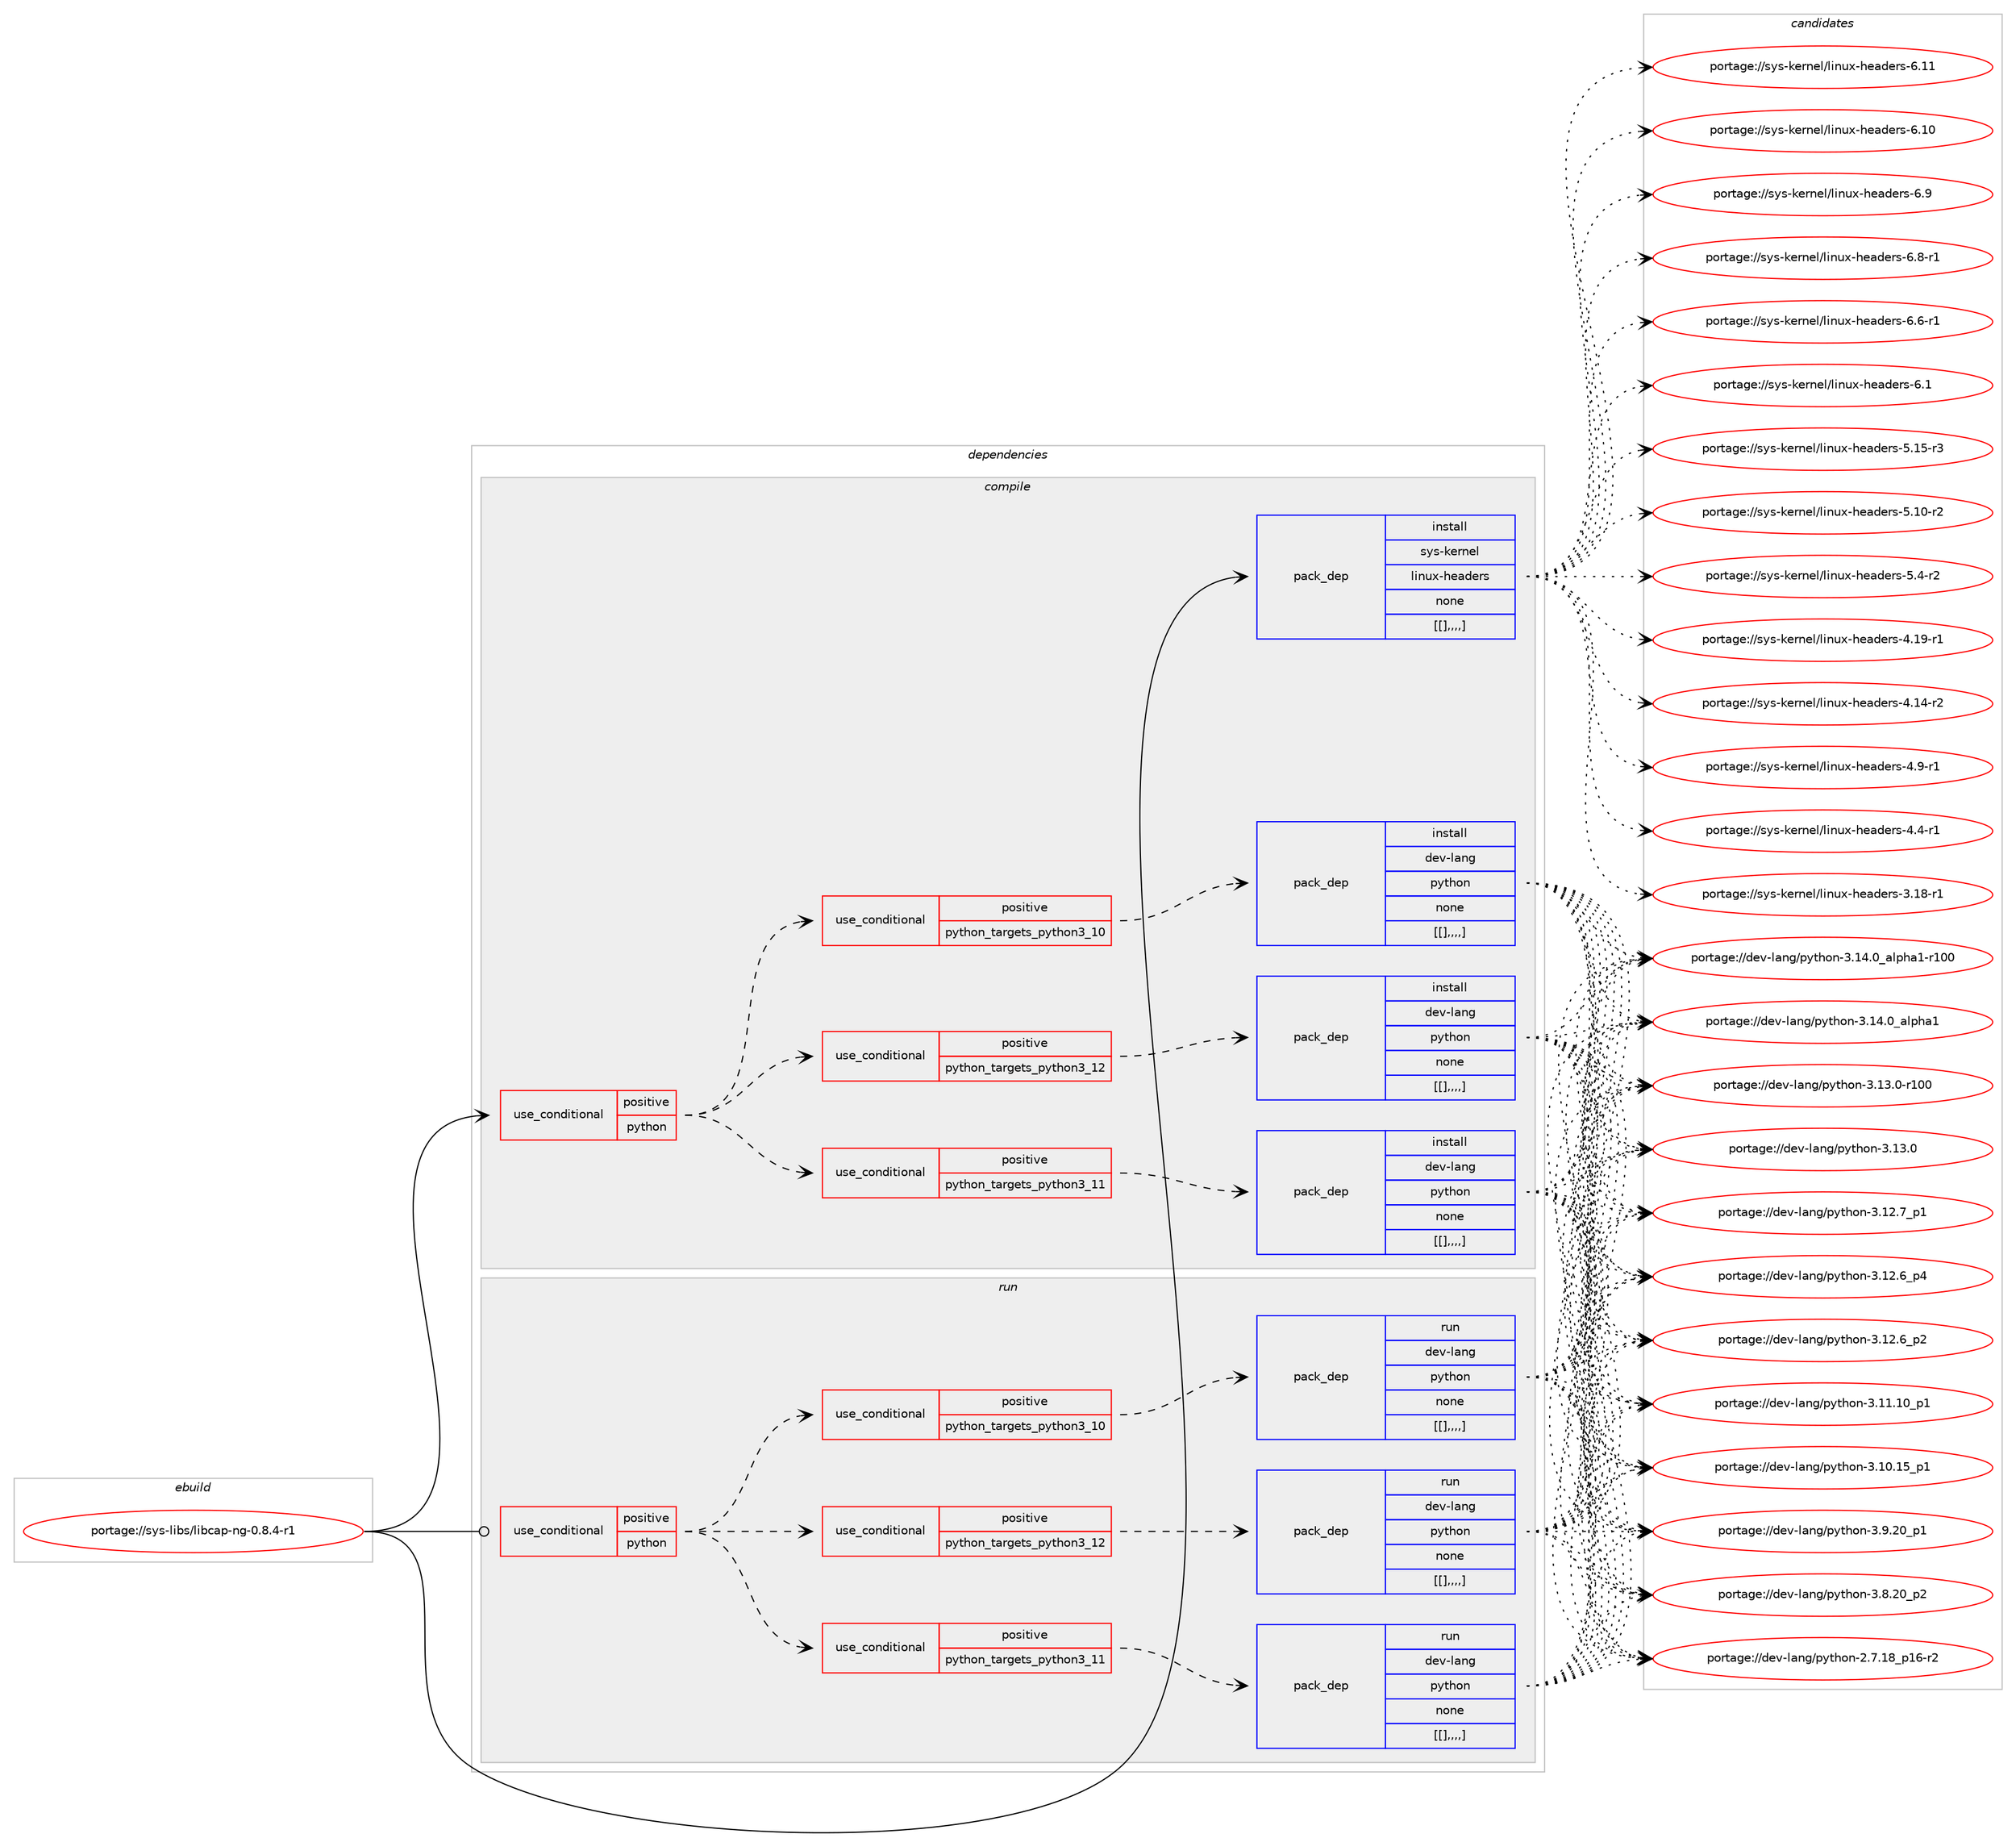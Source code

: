 digraph prolog {

# *************
# Graph options
# *************

newrank=true;
concentrate=true;
compound=true;
graph [rankdir=LR,fontname=Helvetica,fontsize=10,ranksep=1.5];#, ranksep=2.5, nodesep=0.2];
edge  [arrowhead=vee];
node  [fontname=Helvetica,fontsize=10];

# **********
# The ebuild
# **********

subgraph cluster_leftcol {
color=gray;
label=<<i>ebuild</i>>;
id [label="portage://sys-libs/libcap-ng-0.8.4-r1", color=red, width=4, href="../sys-libs/libcap-ng-0.8.4-r1.svg"];
}

# ****************
# The dependencies
# ****************

subgraph cluster_midcol {
color=gray;
label=<<i>dependencies</i>>;
subgraph cluster_compile {
fillcolor="#eeeeee";
style=filled;
label=<<i>compile</i>>;
subgraph cond124274 {
dependency464396 [label=<<TABLE BORDER="0" CELLBORDER="1" CELLSPACING="0" CELLPADDING="4"><TR><TD ROWSPAN="3" CELLPADDING="10">use_conditional</TD></TR><TR><TD>positive</TD></TR><TR><TD>python</TD></TR></TABLE>>, shape=none, color=red];
subgraph cond124275 {
dependency464414 [label=<<TABLE BORDER="0" CELLBORDER="1" CELLSPACING="0" CELLPADDING="4"><TR><TD ROWSPAN="3" CELLPADDING="10">use_conditional</TD></TR><TR><TD>positive</TD></TR><TR><TD>python_targets_python3_10</TD></TR></TABLE>>, shape=none, color=red];
subgraph pack336877 {
dependency464431 [label=<<TABLE BORDER="0" CELLBORDER="1" CELLSPACING="0" CELLPADDING="4" WIDTH="220"><TR><TD ROWSPAN="6" CELLPADDING="30">pack_dep</TD></TR><TR><TD WIDTH="110">install</TD></TR><TR><TD>dev-lang</TD></TR><TR><TD>python</TD></TR><TR><TD>none</TD></TR><TR><TD>[[],,,,]</TD></TR></TABLE>>, shape=none, color=blue];
}
dependency464414:e -> dependency464431:w [weight=20,style="dashed",arrowhead="vee"];
}
dependency464396:e -> dependency464414:w [weight=20,style="dashed",arrowhead="vee"];
subgraph cond124299 {
dependency464467 [label=<<TABLE BORDER="0" CELLBORDER="1" CELLSPACING="0" CELLPADDING="4"><TR><TD ROWSPAN="3" CELLPADDING="10">use_conditional</TD></TR><TR><TD>positive</TD></TR><TR><TD>python_targets_python3_11</TD></TR></TABLE>>, shape=none, color=red];
subgraph pack336901 {
dependency464470 [label=<<TABLE BORDER="0" CELLBORDER="1" CELLSPACING="0" CELLPADDING="4" WIDTH="220"><TR><TD ROWSPAN="6" CELLPADDING="30">pack_dep</TD></TR><TR><TD WIDTH="110">install</TD></TR><TR><TD>dev-lang</TD></TR><TR><TD>python</TD></TR><TR><TD>none</TD></TR><TR><TD>[[],,,,]</TD></TR></TABLE>>, shape=none, color=blue];
}
dependency464467:e -> dependency464470:w [weight=20,style="dashed",arrowhead="vee"];
}
dependency464396:e -> dependency464467:w [weight=20,style="dashed",arrowhead="vee"];
subgraph cond124314 {
dependency464509 [label=<<TABLE BORDER="0" CELLBORDER="1" CELLSPACING="0" CELLPADDING="4"><TR><TD ROWSPAN="3" CELLPADDING="10">use_conditional</TD></TR><TR><TD>positive</TD></TR><TR><TD>python_targets_python3_12</TD></TR></TABLE>>, shape=none, color=red];
subgraph pack336930 {
dependency464553 [label=<<TABLE BORDER="0" CELLBORDER="1" CELLSPACING="0" CELLPADDING="4" WIDTH="220"><TR><TD ROWSPAN="6" CELLPADDING="30">pack_dep</TD></TR><TR><TD WIDTH="110">install</TD></TR><TR><TD>dev-lang</TD></TR><TR><TD>python</TD></TR><TR><TD>none</TD></TR><TR><TD>[[],,,,]</TD></TR></TABLE>>, shape=none, color=blue];
}
dependency464509:e -> dependency464553:w [weight=20,style="dashed",arrowhead="vee"];
}
dependency464396:e -> dependency464509:w [weight=20,style="dashed",arrowhead="vee"];
}
id:e -> dependency464396:w [weight=20,style="solid",arrowhead="vee"];
subgraph pack336976 {
dependency464620 [label=<<TABLE BORDER="0" CELLBORDER="1" CELLSPACING="0" CELLPADDING="4" WIDTH="220"><TR><TD ROWSPAN="6" CELLPADDING="30">pack_dep</TD></TR><TR><TD WIDTH="110">install</TD></TR><TR><TD>sys-kernel</TD></TR><TR><TD>linux-headers</TD></TR><TR><TD>none</TD></TR><TR><TD>[[],,,,]</TD></TR></TABLE>>, shape=none, color=blue];
}
id:e -> dependency464620:w [weight=20,style="solid",arrowhead="vee"];
}
subgraph cluster_compileandrun {
fillcolor="#eeeeee";
style=filled;
label=<<i>compile and run</i>>;
}
subgraph cluster_run {
fillcolor="#eeeeee";
style=filled;
label=<<i>run</i>>;
subgraph cond124367 {
dependency464645 [label=<<TABLE BORDER="0" CELLBORDER="1" CELLSPACING="0" CELLPADDING="4"><TR><TD ROWSPAN="3" CELLPADDING="10">use_conditional</TD></TR><TR><TD>positive</TD></TR><TR><TD>python</TD></TR></TABLE>>, shape=none, color=red];
subgraph cond124371 {
dependency464654 [label=<<TABLE BORDER="0" CELLBORDER="1" CELLSPACING="0" CELLPADDING="4"><TR><TD ROWSPAN="3" CELLPADDING="10">use_conditional</TD></TR><TR><TD>positive</TD></TR><TR><TD>python_targets_python3_10</TD></TR></TABLE>>, shape=none, color=red];
subgraph pack337036 {
dependency464733 [label=<<TABLE BORDER="0" CELLBORDER="1" CELLSPACING="0" CELLPADDING="4" WIDTH="220"><TR><TD ROWSPAN="6" CELLPADDING="30">pack_dep</TD></TR><TR><TD WIDTH="110">run</TD></TR><TR><TD>dev-lang</TD></TR><TR><TD>python</TD></TR><TR><TD>none</TD></TR><TR><TD>[[],,,,]</TD></TR></TABLE>>, shape=none, color=blue];
}
dependency464654:e -> dependency464733:w [weight=20,style="dashed",arrowhead="vee"];
}
dependency464645:e -> dependency464654:w [weight=20,style="dashed",arrowhead="vee"];
subgraph cond124417 {
dependency464839 [label=<<TABLE BORDER="0" CELLBORDER="1" CELLSPACING="0" CELLPADDING="4"><TR><TD ROWSPAN="3" CELLPADDING="10">use_conditional</TD></TR><TR><TD>positive</TD></TR><TR><TD>python_targets_python3_11</TD></TR></TABLE>>, shape=none, color=red];
subgraph pack337141 {
dependency464856 [label=<<TABLE BORDER="0" CELLBORDER="1" CELLSPACING="0" CELLPADDING="4" WIDTH="220"><TR><TD ROWSPAN="6" CELLPADDING="30">pack_dep</TD></TR><TR><TD WIDTH="110">run</TD></TR><TR><TD>dev-lang</TD></TR><TR><TD>python</TD></TR><TR><TD>none</TD></TR><TR><TD>[[],,,,]</TD></TR></TABLE>>, shape=none, color=blue];
}
dependency464839:e -> dependency464856:w [weight=20,style="dashed",arrowhead="vee"];
}
dependency464645:e -> dependency464839:w [weight=20,style="dashed",arrowhead="vee"];
subgraph cond124459 {
dependency464876 [label=<<TABLE BORDER="0" CELLBORDER="1" CELLSPACING="0" CELLPADDING="4"><TR><TD ROWSPAN="3" CELLPADDING="10">use_conditional</TD></TR><TR><TD>positive</TD></TR><TR><TD>python_targets_python3_12</TD></TR></TABLE>>, shape=none, color=red];
subgraph pack337156 {
dependency464877 [label=<<TABLE BORDER="0" CELLBORDER="1" CELLSPACING="0" CELLPADDING="4" WIDTH="220"><TR><TD ROWSPAN="6" CELLPADDING="30">pack_dep</TD></TR><TR><TD WIDTH="110">run</TD></TR><TR><TD>dev-lang</TD></TR><TR><TD>python</TD></TR><TR><TD>none</TD></TR><TR><TD>[[],,,,]</TD></TR></TABLE>>, shape=none, color=blue];
}
dependency464876:e -> dependency464877:w [weight=20,style="dashed",arrowhead="vee"];
}
dependency464645:e -> dependency464876:w [weight=20,style="dashed",arrowhead="vee"];
}
id:e -> dependency464645:w [weight=20,style="solid",arrowhead="odot"];
}
}

# **************
# The candidates
# **************

subgraph cluster_choices {
rank=same;
color=gray;
label=<<i>candidates</i>>;

subgraph choice336845 {
color=black;
nodesep=1;
choice100101118451089711010347112121116104111110455146495246489597108112104974945114494848 [label="portage://dev-lang/python-3.14.0_alpha1-r100", color=red, width=4,href="../dev-lang/python-3.14.0_alpha1-r100.svg"];
choice1001011184510897110103471121211161041111104551464952464895971081121049749 [label="portage://dev-lang/python-3.14.0_alpha1", color=red, width=4,href="../dev-lang/python-3.14.0_alpha1.svg"];
choice1001011184510897110103471121211161041111104551464951464845114494848 [label="portage://dev-lang/python-3.13.0-r100", color=red, width=4,href="../dev-lang/python-3.13.0-r100.svg"];
choice10010111845108971101034711212111610411111045514649514648 [label="portage://dev-lang/python-3.13.0", color=red, width=4,href="../dev-lang/python-3.13.0.svg"];
choice100101118451089711010347112121116104111110455146495046559511249 [label="portage://dev-lang/python-3.12.7_p1", color=red, width=4,href="../dev-lang/python-3.12.7_p1.svg"];
choice100101118451089711010347112121116104111110455146495046549511252 [label="portage://dev-lang/python-3.12.6_p4", color=red, width=4,href="../dev-lang/python-3.12.6_p4.svg"];
choice100101118451089711010347112121116104111110455146495046549511250 [label="portage://dev-lang/python-3.12.6_p2", color=red, width=4,href="../dev-lang/python-3.12.6_p2.svg"];
choice10010111845108971101034711212111610411111045514649494649489511249 [label="portage://dev-lang/python-3.11.10_p1", color=red, width=4,href="../dev-lang/python-3.11.10_p1.svg"];
choice10010111845108971101034711212111610411111045514649484649539511249 [label="portage://dev-lang/python-3.10.15_p1", color=red, width=4,href="../dev-lang/python-3.10.15_p1.svg"];
choice100101118451089711010347112121116104111110455146574650489511249 [label="portage://dev-lang/python-3.9.20_p1", color=red, width=4,href="../dev-lang/python-3.9.20_p1.svg"];
choice100101118451089711010347112121116104111110455146564650489511250 [label="portage://dev-lang/python-3.8.20_p2", color=red, width=4,href="../dev-lang/python-3.8.20_p2.svg"];
choice100101118451089711010347112121116104111110455046554649569511249544511450 [label="portage://dev-lang/python-2.7.18_p16-r2", color=red, width=4,href="../dev-lang/python-2.7.18_p16-r2.svg"];
dependency464431:e -> choice100101118451089711010347112121116104111110455146495246489597108112104974945114494848:w [style=dotted,weight="100"];
dependency464431:e -> choice1001011184510897110103471121211161041111104551464952464895971081121049749:w [style=dotted,weight="100"];
dependency464431:e -> choice1001011184510897110103471121211161041111104551464951464845114494848:w [style=dotted,weight="100"];
dependency464431:e -> choice10010111845108971101034711212111610411111045514649514648:w [style=dotted,weight="100"];
dependency464431:e -> choice100101118451089711010347112121116104111110455146495046559511249:w [style=dotted,weight="100"];
dependency464431:e -> choice100101118451089711010347112121116104111110455146495046549511252:w [style=dotted,weight="100"];
dependency464431:e -> choice100101118451089711010347112121116104111110455146495046549511250:w [style=dotted,weight="100"];
dependency464431:e -> choice10010111845108971101034711212111610411111045514649494649489511249:w [style=dotted,weight="100"];
dependency464431:e -> choice10010111845108971101034711212111610411111045514649484649539511249:w [style=dotted,weight="100"];
dependency464431:e -> choice100101118451089711010347112121116104111110455146574650489511249:w [style=dotted,weight="100"];
dependency464431:e -> choice100101118451089711010347112121116104111110455146564650489511250:w [style=dotted,weight="100"];
dependency464431:e -> choice100101118451089711010347112121116104111110455046554649569511249544511450:w [style=dotted,weight="100"];
}
subgraph choice336863 {
color=black;
nodesep=1;
choice100101118451089711010347112121116104111110455146495246489597108112104974945114494848 [label="portage://dev-lang/python-3.14.0_alpha1-r100", color=red, width=4,href="../dev-lang/python-3.14.0_alpha1-r100.svg"];
choice1001011184510897110103471121211161041111104551464952464895971081121049749 [label="portage://dev-lang/python-3.14.0_alpha1", color=red, width=4,href="../dev-lang/python-3.14.0_alpha1.svg"];
choice1001011184510897110103471121211161041111104551464951464845114494848 [label="portage://dev-lang/python-3.13.0-r100", color=red, width=4,href="../dev-lang/python-3.13.0-r100.svg"];
choice10010111845108971101034711212111610411111045514649514648 [label="portage://dev-lang/python-3.13.0", color=red, width=4,href="../dev-lang/python-3.13.0.svg"];
choice100101118451089711010347112121116104111110455146495046559511249 [label="portage://dev-lang/python-3.12.7_p1", color=red, width=4,href="../dev-lang/python-3.12.7_p1.svg"];
choice100101118451089711010347112121116104111110455146495046549511252 [label="portage://dev-lang/python-3.12.6_p4", color=red, width=4,href="../dev-lang/python-3.12.6_p4.svg"];
choice100101118451089711010347112121116104111110455146495046549511250 [label="portage://dev-lang/python-3.12.6_p2", color=red, width=4,href="../dev-lang/python-3.12.6_p2.svg"];
choice10010111845108971101034711212111610411111045514649494649489511249 [label="portage://dev-lang/python-3.11.10_p1", color=red, width=4,href="../dev-lang/python-3.11.10_p1.svg"];
choice10010111845108971101034711212111610411111045514649484649539511249 [label="portage://dev-lang/python-3.10.15_p1", color=red, width=4,href="../dev-lang/python-3.10.15_p1.svg"];
choice100101118451089711010347112121116104111110455146574650489511249 [label="portage://dev-lang/python-3.9.20_p1", color=red, width=4,href="../dev-lang/python-3.9.20_p1.svg"];
choice100101118451089711010347112121116104111110455146564650489511250 [label="portage://dev-lang/python-3.8.20_p2", color=red, width=4,href="../dev-lang/python-3.8.20_p2.svg"];
choice100101118451089711010347112121116104111110455046554649569511249544511450 [label="portage://dev-lang/python-2.7.18_p16-r2", color=red, width=4,href="../dev-lang/python-2.7.18_p16-r2.svg"];
dependency464470:e -> choice100101118451089711010347112121116104111110455146495246489597108112104974945114494848:w [style=dotted,weight="100"];
dependency464470:e -> choice1001011184510897110103471121211161041111104551464952464895971081121049749:w [style=dotted,weight="100"];
dependency464470:e -> choice1001011184510897110103471121211161041111104551464951464845114494848:w [style=dotted,weight="100"];
dependency464470:e -> choice10010111845108971101034711212111610411111045514649514648:w [style=dotted,weight="100"];
dependency464470:e -> choice100101118451089711010347112121116104111110455146495046559511249:w [style=dotted,weight="100"];
dependency464470:e -> choice100101118451089711010347112121116104111110455146495046549511252:w [style=dotted,weight="100"];
dependency464470:e -> choice100101118451089711010347112121116104111110455146495046549511250:w [style=dotted,weight="100"];
dependency464470:e -> choice10010111845108971101034711212111610411111045514649494649489511249:w [style=dotted,weight="100"];
dependency464470:e -> choice10010111845108971101034711212111610411111045514649484649539511249:w [style=dotted,weight="100"];
dependency464470:e -> choice100101118451089711010347112121116104111110455146574650489511249:w [style=dotted,weight="100"];
dependency464470:e -> choice100101118451089711010347112121116104111110455146564650489511250:w [style=dotted,weight="100"];
dependency464470:e -> choice100101118451089711010347112121116104111110455046554649569511249544511450:w [style=dotted,weight="100"];
}
subgraph choice336870 {
color=black;
nodesep=1;
choice100101118451089711010347112121116104111110455146495246489597108112104974945114494848 [label="portage://dev-lang/python-3.14.0_alpha1-r100", color=red, width=4,href="../dev-lang/python-3.14.0_alpha1-r100.svg"];
choice1001011184510897110103471121211161041111104551464952464895971081121049749 [label="portage://dev-lang/python-3.14.0_alpha1", color=red, width=4,href="../dev-lang/python-3.14.0_alpha1.svg"];
choice1001011184510897110103471121211161041111104551464951464845114494848 [label="portage://dev-lang/python-3.13.0-r100", color=red, width=4,href="../dev-lang/python-3.13.0-r100.svg"];
choice10010111845108971101034711212111610411111045514649514648 [label="portage://dev-lang/python-3.13.0", color=red, width=4,href="../dev-lang/python-3.13.0.svg"];
choice100101118451089711010347112121116104111110455146495046559511249 [label="portage://dev-lang/python-3.12.7_p1", color=red, width=4,href="../dev-lang/python-3.12.7_p1.svg"];
choice100101118451089711010347112121116104111110455146495046549511252 [label="portage://dev-lang/python-3.12.6_p4", color=red, width=4,href="../dev-lang/python-3.12.6_p4.svg"];
choice100101118451089711010347112121116104111110455146495046549511250 [label="portage://dev-lang/python-3.12.6_p2", color=red, width=4,href="../dev-lang/python-3.12.6_p2.svg"];
choice10010111845108971101034711212111610411111045514649494649489511249 [label="portage://dev-lang/python-3.11.10_p1", color=red, width=4,href="../dev-lang/python-3.11.10_p1.svg"];
choice10010111845108971101034711212111610411111045514649484649539511249 [label="portage://dev-lang/python-3.10.15_p1", color=red, width=4,href="../dev-lang/python-3.10.15_p1.svg"];
choice100101118451089711010347112121116104111110455146574650489511249 [label="portage://dev-lang/python-3.9.20_p1", color=red, width=4,href="../dev-lang/python-3.9.20_p1.svg"];
choice100101118451089711010347112121116104111110455146564650489511250 [label="portage://dev-lang/python-3.8.20_p2", color=red, width=4,href="../dev-lang/python-3.8.20_p2.svg"];
choice100101118451089711010347112121116104111110455046554649569511249544511450 [label="portage://dev-lang/python-2.7.18_p16-r2", color=red, width=4,href="../dev-lang/python-2.7.18_p16-r2.svg"];
dependency464553:e -> choice100101118451089711010347112121116104111110455146495246489597108112104974945114494848:w [style=dotted,weight="100"];
dependency464553:e -> choice1001011184510897110103471121211161041111104551464952464895971081121049749:w [style=dotted,weight="100"];
dependency464553:e -> choice1001011184510897110103471121211161041111104551464951464845114494848:w [style=dotted,weight="100"];
dependency464553:e -> choice10010111845108971101034711212111610411111045514649514648:w [style=dotted,weight="100"];
dependency464553:e -> choice100101118451089711010347112121116104111110455146495046559511249:w [style=dotted,weight="100"];
dependency464553:e -> choice100101118451089711010347112121116104111110455146495046549511252:w [style=dotted,weight="100"];
dependency464553:e -> choice100101118451089711010347112121116104111110455146495046549511250:w [style=dotted,weight="100"];
dependency464553:e -> choice10010111845108971101034711212111610411111045514649494649489511249:w [style=dotted,weight="100"];
dependency464553:e -> choice10010111845108971101034711212111610411111045514649484649539511249:w [style=dotted,weight="100"];
dependency464553:e -> choice100101118451089711010347112121116104111110455146574650489511249:w [style=dotted,weight="100"];
dependency464553:e -> choice100101118451089711010347112121116104111110455146564650489511250:w [style=dotted,weight="100"];
dependency464553:e -> choice100101118451089711010347112121116104111110455046554649569511249544511450:w [style=dotted,weight="100"];
}
subgraph choice336872 {
color=black;
nodesep=1;
choice115121115451071011141101011084710810511011712045104101971001011141154554464949 [label="portage://sys-kernel/linux-headers-6.11", color=red, width=4,href="../sys-kernel/linux-headers-6.11.svg"];
choice115121115451071011141101011084710810511011712045104101971001011141154554464948 [label="portage://sys-kernel/linux-headers-6.10", color=red, width=4,href="../sys-kernel/linux-headers-6.10.svg"];
choice1151211154510710111411010110847108105110117120451041019710010111411545544657 [label="portage://sys-kernel/linux-headers-6.9", color=red, width=4,href="../sys-kernel/linux-headers-6.9.svg"];
choice11512111545107101114110101108471081051101171204510410197100101114115455446564511449 [label="portage://sys-kernel/linux-headers-6.8-r1", color=red, width=4,href="../sys-kernel/linux-headers-6.8-r1.svg"];
choice11512111545107101114110101108471081051101171204510410197100101114115455446544511449 [label="portage://sys-kernel/linux-headers-6.6-r1", color=red, width=4,href="../sys-kernel/linux-headers-6.6-r1.svg"];
choice1151211154510710111411010110847108105110117120451041019710010111411545544649 [label="portage://sys-kernel/linux-headers-6.1", color=red, width=4,href="../sys-kernel/linux-headers-6.1.svg"];
choice1151211154510710111411010110847108105110117120451041019710010111411545534649534511451 [label="portage://sys-kernel/linux-headers-5.15-r3", color=red, width=4,href="../sys-kernel/linux-headers-5.15-r3.svg"];
choice1151211154510710111411010110847108105110117120451041019710010111411545534649484511450 [label="portage://sys-kernel/linux-headers-5.10-r2", color=red, width=4,href="../sys-kernel/linux-headers-5.10-r2.svg"];
choice11512111545107101114110101108471081051101171204510410197100101114115455346524511450 [label="portage://sys-kernel/linux-headers-5.4-r2", color=red, width=4,href="../sys-kernel/linux-headers-5.4-r2.svg"];
choice1151211154510710111411010110847108105110117120451041019710010111411545524649574511449 [label="portage://sys-kernel/linux-headers-4.19-r1", color=red, width=4,href="../sys-kernel/linux-headers-4.19-r1.svg"];
choice1151211154510710111411010110847108105110117120451041019710010111411545524649524511450 [label="portage://sys-kernel/linux-headers-4.14-r2", color=red, width=4,href="../sys-kernel/linux-headers-4.14-r2.svg"];
choice11512111545107101114110101108471081051101171204510410197100101114115455246574511449 [label="portage://sys-kernel/linux-headers-4.9-r1", color=red, width=4,href="../sys-kernel/linux-headers-4.9-r1.svg"];
choice11512111545107101114110101108471081051101171204510410197100101114115455246524511449 [label="portage://sys-kernel/linux-headers-4.4-r1", color=red, width=4,href="../sys-kernel/linux-headers-4.4-r1.svg"];
choice1151211154510710111411010110847108105110117120451041019710010111411545514649564511449 [label="portage://sys-kernel/linux-headers-3.18-r1", color=red, width=4,href="../sys-kernel/linux-headers-3.18-r1.svg"];
dependency464620:e -> choice115121115451071011141101011084710810511011712045104101971001011141154554464949:w [style=dotted,weight="100"];
dependency464620:e -> choice115121115451071011141101011084710810511011712045104101971001011141154554464948:w [style=dotted,weight="100"];
dependency464620:e -> choice1151211154510710111411010110847108105110117120451041019710010111411545544657:w [style=dotted,weight="100"];
dependency464620:e -> choice11512111545107101114110101108471081051101171204510410197100101114115455446564511449:w [style=dotted,weight="100"];
dependency464620:e -> choice11512111545107101114110101108471081051101171204510410197100101114115455446544511449:w [style=dotted,weight="100"];
dependency464620:e -> choice1151211154510710111411010110847108105110117120451041019710010111411545544649:w [style=dotted,weight="100"];
dependency464620:e -> choice1151211154510710111411010110847108105110117120451041019710010111411545534649534511451:w [style=dotted,weight="100"];
dependency464620:e -> choice1151211154510710111411010110847108105110117120451041019710010111411545534649484511450:w [style=dotted,weight="100"];
dependency464620:e -> choice11512111545107101114110101108471081051101171204510410197100101114115455346524511450:w [style=dotted,weight="100"];
dependency464620:e -> choice1151211154510710111411010110847108105110117120451041019710010111411545524649574511449:w [style=dotted,weight="100"];
dependency464620:e -> choice1151211154510710111411010110847108105110117120451041019710010111411545524649524511450:w [style=dotted,weight="100"];
dependency464620:e -> choice11512111545107101114110101108471081051101171204510410197100101114115455246574511449:w [style=dotted,weight="100"];
dependency464620:e -> choice11512111545107101114110101108471081051101171204510410197100101114115455246524511449:w [style=dotted,weight="100"];
dependency464620:e -> choice1151211154510710111411010110847108105110117120451041019710010111411545514649564511449:w [style=dotted,weight="100"];
}
subgraph choice336918 {
color=black;
nodesep=1;
choice100101118451089711010347112121116104111110455146495246489597108112104974945114494848 [label="portage://dev-lang/python-3.14.0_alpha1-r100", color=red, width=4,href="../dev-lang/python-3.14.0_alpha1-r100.svg"];
choice1001011184510897110103471121211161041111104551464952464895971081121049749 [label="portage://dev-lang/python-3.14.0_alpha1", color=red, width=4,href="../dev-lang/python-3.14.0_alpha1.svg"];
choice1001011184510897110103471121211161041111104551464951464845114494848 [label="portage://dev-lang/python-3.13.0-r100", color=red, width=4,href="../dev-lang/python-3.13.0-r100.svg"];
choice10010111845108971101034711212111610411111045514649514648 [label="portage://dev-lang/python-3.13.0", color=red, width=4,href="../dev-lang/python-3.13.0.svg"];
choice100101118451089711010347112121116104111110455146495046559511249 [label="portage://dev-lang/python-3.12.7_p1", color=red, width=4,href="../dev-lang/python-3.12.7_p1.svg"];
choice100101118451089711010347112121116104111110455146495046549511252 [label="portage://dev-lang/python-3.12.6_p4", color=red, width=4,href="../dev-lang/python-3.12.6_p4.svg"];
choice100101118451089711010347112121116104111110455146495046549511250 [label="portage://dev-lang/python-3.12.6_p2", color=red, width=4,href="../dev-lang/python-3.12.6_p2.svg"];
choice10010111845108971101034711212111610411111045514649494649489511249 [label="portage://dev-lang/python-3.11.10_p1", color=red, width=4,href="../dev-lang/python-3.11.10_p1.svg"];
choice10010111845108971101034711212111610411111045514649484649539511249 [label="portage://dev-lang/python-3.10.15_p1", color=red, width=4,href="../dev-lang/python-3.10.15_p1.svg"];
choice100101118451089711010347112121116104111110455146574650489511249 [label="portage://dev-lang/python-3.9.20_p1", color=red, width=4,href="../dev-lang/python-3.9.20_p1.svg"];
choice100101118451089711010347112121116104111110455146564650489511250 [label="portage://dev-lang/python-3.8.20_p2", color=red, width=4,href="../dev-lang/python-3.8.20_p2.svg"];
choice100101118451089711010347112121116104111110455046554649569511249544511450 [label="portage://dev-lang/python-2.7.18_p16-r2", color=red, width=4,href="../dev-lang/python-2.7.18_p16-r2.svg"];
dependency464733:e -> choice100101118451089711010347112121116104111110455146495246489597108112104974945114494848:w [style=dotted,weight="100"];
dependency464733:e -> choice1001011184510897110103471121211161041111104551464952464895971081121049749:w [style=dotted,weight="100"];
dependency464733:e -> choice1001011184510897110103471121211161041111104551464951464845114494848:w [style=dotted,weight="100"];
dependency464733:e -> choice10010111845108971101034711212111610411111045514649514648:w [style=dotted,weight="100"];
dependency464733:e -> choice100101118451089711010347112121116104111110455146495046559511249:w [style=dotted,weight="100"];
dependency464733:e -> choice100101118451089711010347112121116104111110455146495046549511252:w [style=dotted,weight="100"];
dependency464733:e -> choice100101118451089711010347112121116104111110455146495046549511250:w [style=dotted,weight="100"];
dependency464733:e -> choice10010111845108971101034711212111610411111045514649494649489511249:w [style=dotted,weight="100"];
dependency464733:e -> choice10010111845108971101034711212111610411111045514649484649539511249:w [style=dotted,weight="100"];
dependency464733:e -> choice100101118451089711010347112121116104111110455146574650489511249:w [style=dotted,weight="100"];
dependency464733:e -> choice100101118451089711010347112121116104111110455146564650489511250:w [style=dotted,weight="100"];
dependency464733:e -> choice100101118451089711010347112121116104111110455046554649569511249544511450:w [style=dotted,weight="100"];
}
subgraph choice336925 {
color=black;
nodesep=1;
choice100101118451089711010347112121116104111110455146495246489597108112104974945114494848 [label="portage://dev-lang/python-3.14.0_alpha1-r100", color=red, width=4,href="../dev-lang/python-3.14.0_alpha1-r100.svg"];
choice1001011184510897110103471121211161041111104551464952464895971081121049749 [label="portage://dev-lang/python-3.14.0_alpha1", color=red, width=4,href="../dev-lang/python-3.14.0_alpha1.svg"];
choice1001011184510897110103471121211161041111104551464951464845114494848 [label="portage://dev-lang/python-3.13.0-r100", color=red, width=4,href="../dev-lang/python-3.13.0-r100.svg"];
choice10010111845108971101034711212111610411111045514649514648 [label="portage://dev-lang/python-3.13.0", color=red, width=4,href="../dev-lang/python-3.13.0.svg"];
choice100101118451089711010347112121116104111110455146495046559511249 [label="portage://dev-lang/python-3.12.7_p1", color=red, width=4,href="../dev-lang/python-3.12.7_p1.svg"];
choice100101118451089711010347112121116104111110455146495046549511252 [label="portage://dev-lang/python-3.12.6_p4", color=red, width=4,href="../dev-lang/python-3.12.6_p4.svg"];
choice100101118451089711010347112121116104111110455146495046549511250 [label="portage://dev-lang/python-3.12.6_p2", color=red, width=4,href="../dev-lang/python-3.12.6_p2.svg"];
choice10010111845108971101034711212111610411111045514649494649489511249 [label="portage://dev-lang/python-3.11.10_p1", color=red, width=4,href="../dev-lang/python-3.11.10_p1.svg"];
choice10010111845108971101034711212111610411111045514649484649539511249 [label="portage://dev-lang/python-3.10.15_p1", color=red, width=4,href="../dev-lang/python-3.10.15_p1.svg"];
choice100101118451089711010347112121116104111110455146574650489511249 [label="portage://dev-lang/python-3.9.20_p1", color=red, width=4,href="../dev-lang/python-3.9.20_p1.svg"];
choice100101118451089711010347112121116104111110455146564650489511250 [label="portage://dev-lang/python-3.8.20_p2", color=red, width=4,href="../dev-lang/python-3.8.20_p2.svg"];
choice100101118451089711010347112121116104111110455046554649569511249544511450 [label="portage://dev-lang/python-2.7.18_p16-r2", color=red, width=4,href="../dev-lang/python-2.7.18_p16-r2.svg"];
dependency464856:e -> choice100101118451089711010347112121116104111110455146495246489597108112104974945114494848:w [style=dotted,weight="100"];
dependency464856:e -> choice1001011184510897110103471121211161041111104551464952464895971081121049749:w [style=dotted,weight="100"];
dependency464856:e -> choice1001011184510897110103471121211161041111104551464951464845114494848:w [style=dotted,weight="100"];
dependency464856:e -> choice10010111845108971101034711212111610411111045514649514648:w [style=dotted,weight="100"];
dependency464856:e -> choice100101118451089711010347112121116104111110455146495046559511249:w [style=dotted,weight="100"];
dependency464856:e -> choice100101118451089711010347112121116104111110455146495046549511252:w [style=dotted,weight="100"];
dependency464856:e -> choice100101118451089711010347112121116104111110455146495046549511250:w [style=dotted,weight="100"];
dependency464856:e -> choice10010111845108971101034711212111610411111045514649494649489511249:w [style=dotted,weight="100"];
dependency464856:e -> choice10010111845108971101034711212111610411111045514649484649539511249:w [style=dotted,weight="100"];
dependency464856:e -> choice100101118451089711010347112121116104111110455146574650489511249:w [style=dotted,weight="100"];
dependency464856:e -> choice100101118451089711010347112121116104111110455146564650489511250:w [style=dotted,weight="100"];
dependency464856:e -> choice100101118451089711010347112121116104111110455046554649569511249544511450:w [style=dotted,weight="100"];
}
subgraph choice336931 {
color=black;
nodesep=1;
choice100101118451089711010347112121116104111110455146495246489597108112104974945114494848 [label="portage://dev-lang/python-3.14.0_alpha1-r100", color=red, width=4,href="../dev-lang/python-3.14.0_alpha1-r100.svg"];
choice1001011184510897110103471121211161041111104551464952464895971081121049749 [label="portage://dev-lang/python-3.14.0_alpha1", color=red, width=4,href="../dev-lang/python-3.14.0_alpha1.svg"];
choice1001011184510897110103471121211161041111104551464951464845114494848 [label="portage://dev-lang/python-3.13.0-r100", color=red, width=4,href="../dev-lang/python-3.13.0-r100.svg"];
choice10010111845108971101034711212111610411111045514649514648 [label="portage://dev-lang/python-3.13.0", color=red, width=4,href="../dev-lang/python-3.13.0.svg"];
choice100101118451089711010347112121116104111110455146495046559511249 [label="portage://dev-lang/python-3.12.7_p1", color=red, width=4,href="../dev-lang/python-3.12.7_p1.svg"];
choice100101118451089711010347112121116104111110455146495046549511252 [label="portage://dev-lang/python-3.12.6_p4", color=red, width=4,href="../dev-lang/python-3.12.6_p4.svg"];
choice100101118451089711010347112121116104111110455146495046549511250 [label="portage://dev-lang/python-3.12.6_p2", color=red, width=4,href="../dev-lang/python-3.12.6_p2.svg"];
choice10010111845108971101034711212111610411111045514649494649489511249 [label="portage://dev-lang/python-3.11.10_p1", color=red, width=4,href="../dev-lang/python-3.11.10_p1.svg"];
choice10010111845108971101034711212111610411111045514649484649539511249 [label="portage://dev-lang/python-3.10.15_p1", color=red, width=4,href="../dev-lang/python-3.10.15_p1.svg"];
choice100101118451089711010347112121116104111110455146574650489511249 [label="portage://dev-lang/python-3.9.20_p1", color=red, width=4,href="../dev-lang/python-3.9.20_p1.svg"];
choice100101118451089711010347112121116104111110455146564650489511250 [label="portage://dev-lang/python-3.8.20_p2", color=red, width=4,href="../dev-lang/python-3.8.20_p2.svg"];
choice100101118451089711010347112121116104111110455046554649569511249544511450 [label="portage://dev-lang/python-2.7.18_p16-r2", color=red, width=4,href="../dev-lang/python-2.7.18_p16-r2.svg"];
dependency464877:e -> choice100101118451089711010347112121116104111110455146495246489597108112104974945114494848:w [style=dotted,weight="100"];
dependency464877:e -> choice1001011184510897110103471121211161041111104551464952464895971081121049749:w [style=dotted,weight="100"];
dependency464877:e -> choice1001011184510897110103471121211161041111104551464951464845114494848:w [style=dotted,weight="100"];
dependency464877:e -> choice10010111845108971101034711212111610411111045514649514648:w [style=dotted,weight="100"];
dependency464877:e -> choice100101118451089711010347112121116104111110455146495046559511249:w [style=dotted,weight="100"];
dependency464877:e -> choice100101118451089711010347112121116104111110455146495046549511252:w [style=dotted,weight="100"];
dependency464877:e -> choice100101118451089711010347112121116104111110455146495046549511250:w [style=dotted,weight="100"];
dependency464877:e -> choice10010111845108971101034711212111610411111045514649494649489511249:w [style=dotted,weight="100"];
dependency464877:e -> choice10010111845108971101034711212111610411111045514649484649539511249:w [style=dotted,weight="100"];
dependency464877:e -> choice100101118451089711010347112121116104111110455146574650489511249:w [style=dotted,weight="100"];
dependency464877:e -> choice100101118451089711010347112121116104111110455146564650489511250:w [style=dotted,weight="100"];
dependency464877:e -> choice100101118451089711010347112121116104111110455046554649569511249544511450:w [style=dotted,weight="100"];
}
}

}
